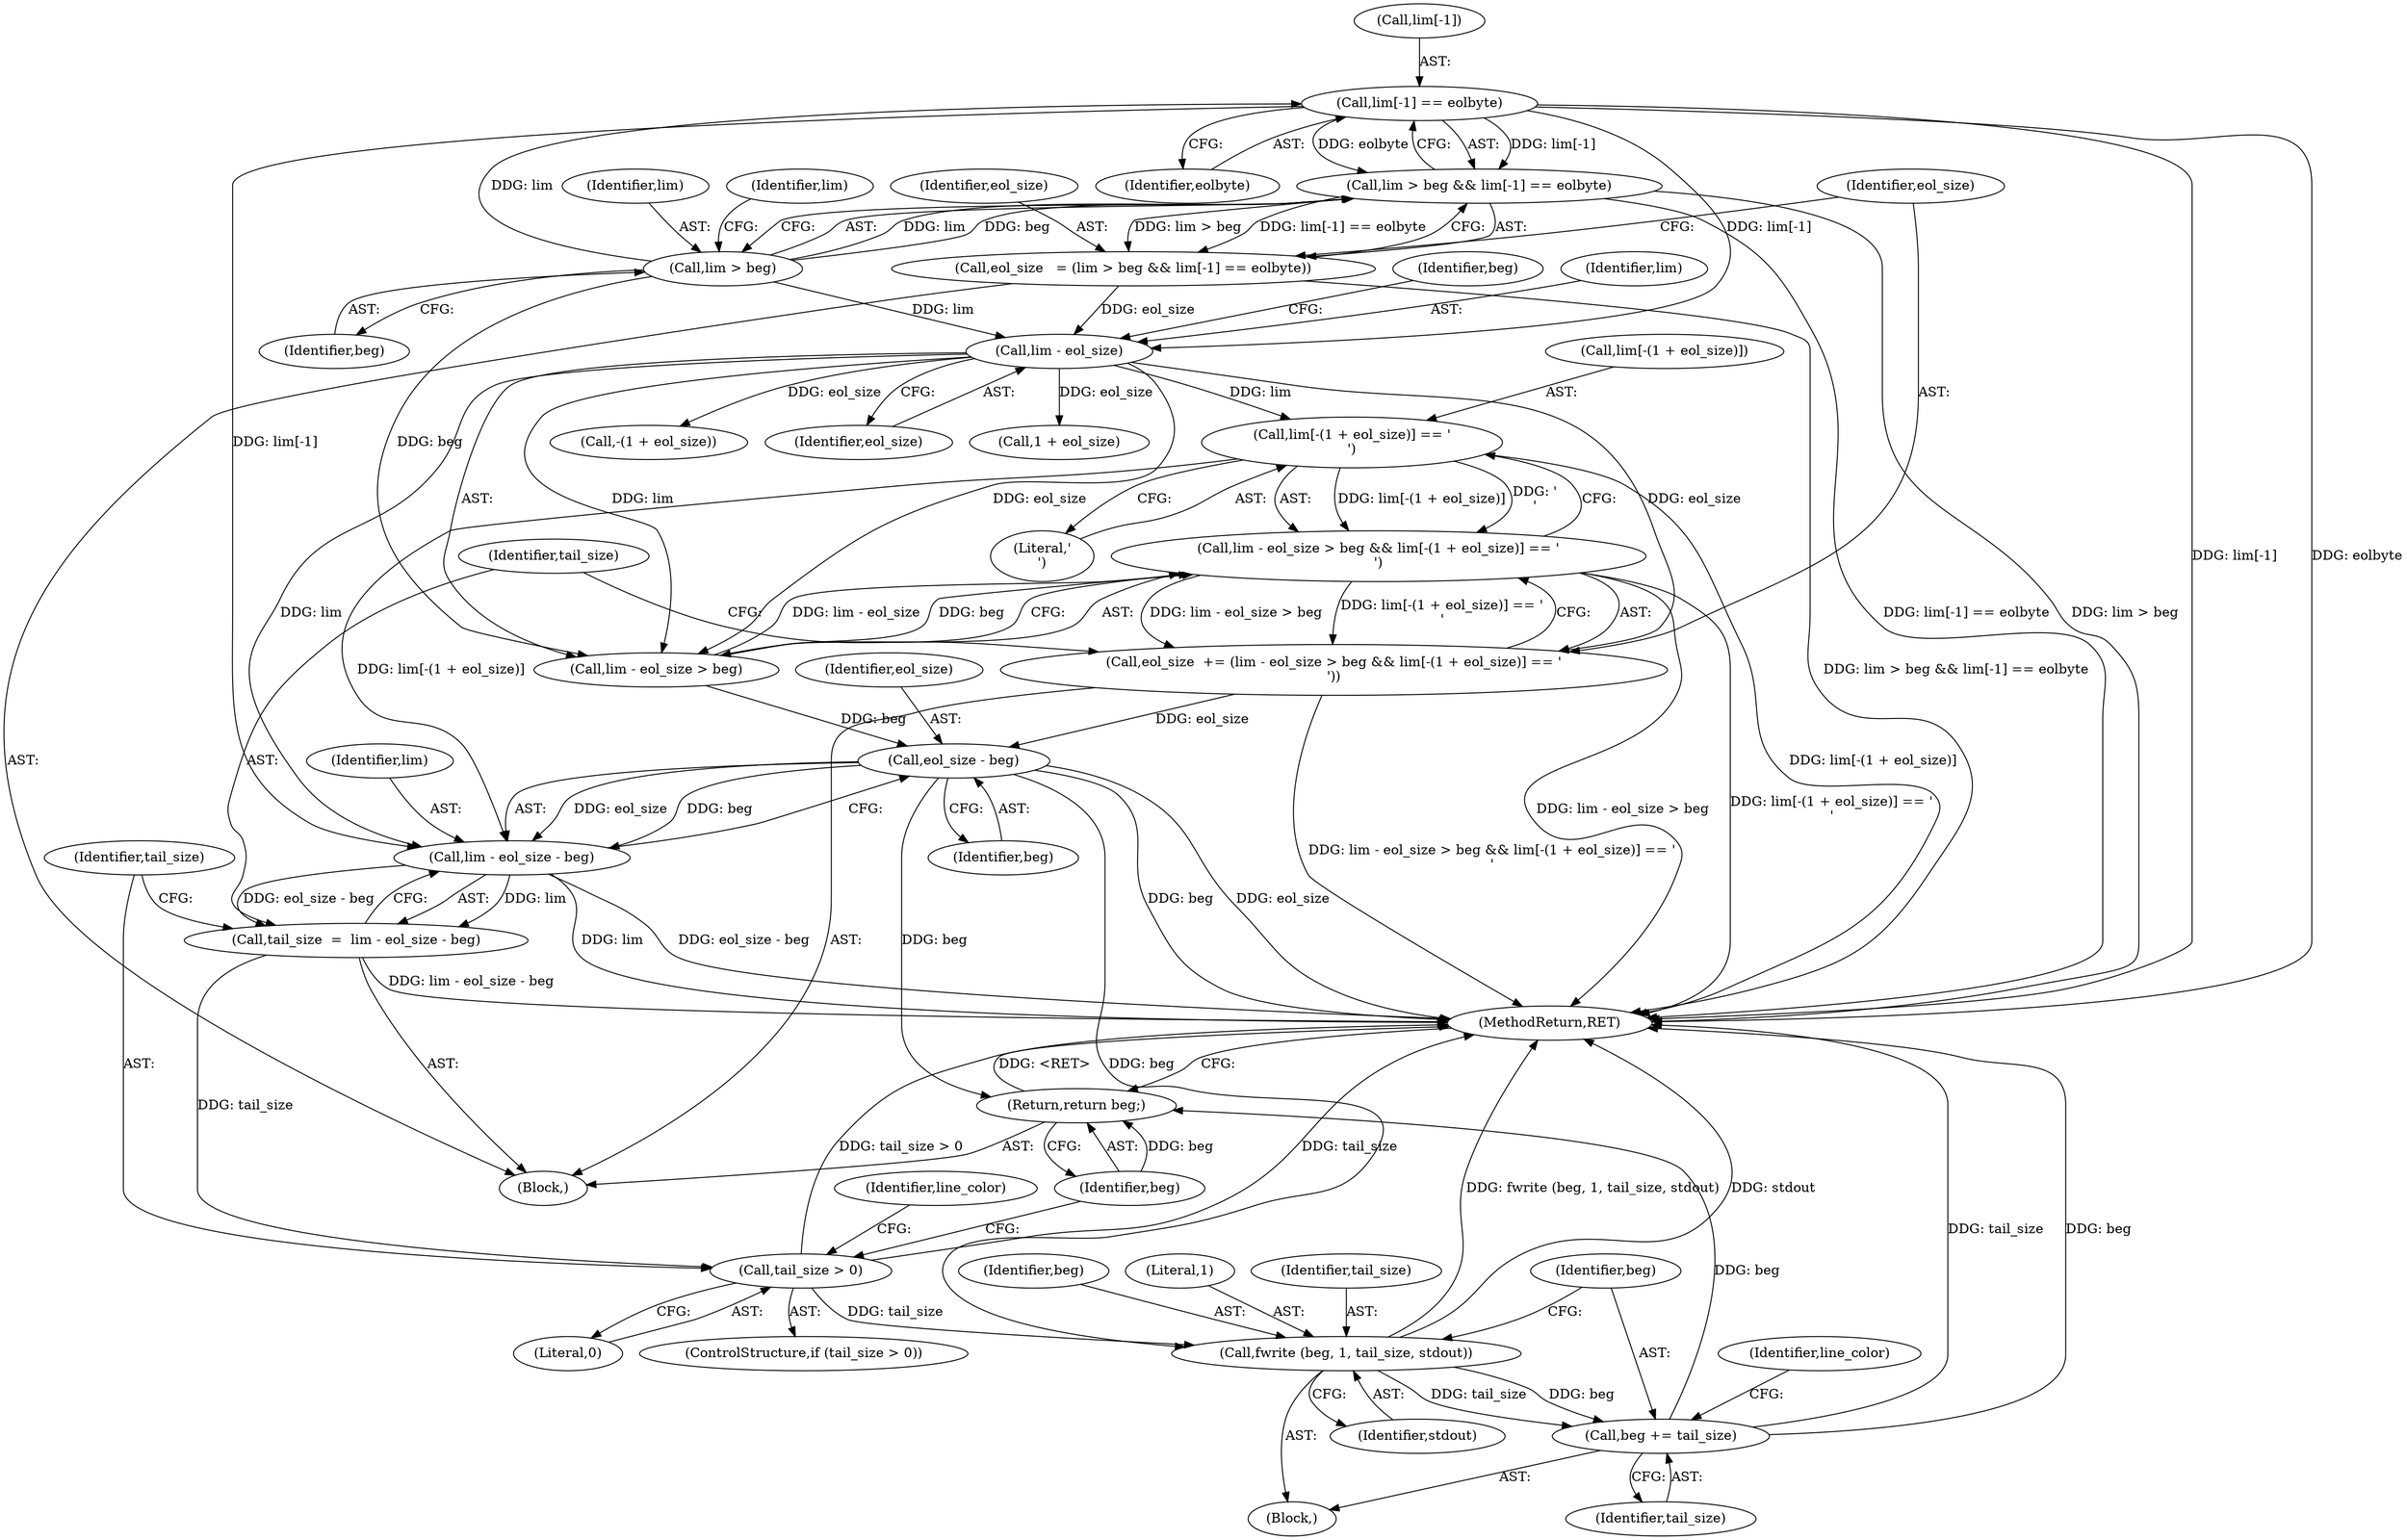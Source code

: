 digraph "0_savannah_8fcf61523644df42e1905c81bed26838e0b04f91@array" {
"1000947" [label="(Call,lim[-(1 + eol_size)] == '\r')"];
"1000943" [label="(Call,lim - eol_size)"];
"1000933" [label="(Call,lim[-1] == eolbyte)"];
"1000930" [label="(Call,lim > beg)"];
"1000927" [label="(Call,eol_size   = (lim > beg && lim[-1] == eolbyte))"];
"1000929" [label="(Call,lim > beg && lim[-1] == eolbyte)"];
"1000941" [label="(Call,lim - eol_size > beg && lim[-(1 + eol_size)] == '\r')"];
"1000939" [label="(Call,eol_size  += (lim - eol_size > beg && lim[-(1 + eol_size)] == '\r'))"];
"1000959" [label="(Call,eol_size - beg)"];
"1000957" [label="(Call,lim - eol_size - beg)"];
"1000955" [label="(Call,tail_size  =  lim - eol_size - beg)"];
"1000963" [label="(Call,tail_size > 0)"];
"1000969" [label="(Call,fwrite (beg, 1, tail_size, stdout))"];
"1000974" [label="(Call,beg += tail_size)"];
"1000979" [label="(Return,return beg;)"];
"1000928" [label="(Identifier,eol_size)"];
"1000943" [label="(Call,lim - eol_size)"];
"1001415" [label="(MethodReturn,RET)"];
"1000957" [label="(Call,lim - eol_size - beg)"];
"1000966" [label="(Block,)"];
"1000974" [label="(Call,beg += tail_size)"];
"1000959" [label="(Call,eol_size - beg)"];
"1000970" [label="(Identifier,beg)"];
"1000931" [label="(Identifier,lim)"];
"1000971" [label="(Literal,1)"];
"1000929" [label="(Call,lim > beg && lim[-1] == eolbyte)"];
"1000976" [label="(Identifier,tail_size)"];
"1000954" [label="(Literal,'\r')"];
"1000950" [label="(Call,-(1 + eol_size))"];
"1000939" [label="(Call,eol_size  += (lim - eol_size > beg && lim[-(1 + eol_size)] == '\r'))"];
"1000941" [label="(Call,lim - eol_size > beg && lim[-(1 + eol_size)] == '\r')"];
"1000973" [label="(Identifier,stdout)"];
"1000972" [label="(Identifier,tail_size)"];
"1000946" [label="(Identifier,beg)"];
"1000965" [label="(Literal,0)"];
"1000940" [label="(Identifier,eol_size)"];
"1000955" [label="(Call,tail_size  =  lim - eol_size - beg)"];
"1000980" [label="(Identifier,beg)"];
"1000978" [label="(Identifier,line_color)"];
"1000958" [label="(Identifier,lim)"];
"1000975" [label="(Identifier,beg)"];
"1000934" [label="(Call,lim[-1])"];
"1000968" [label="(Identifier,line_color)"];
"1000945" [label="(Identifier,eol_size)"];
"1000951" [label="(Call,1 + eol_size)"];
"1000962" [label="(ControlStructure,if (tail_size > 0))"];
"1000944" [label="(Identifier,lim)"];
"1000969" [label="(Call,fwrite (beg, 1, tail_size, stdout))"];
"1000933" [label="(Call,lim[-1] == eolbyte)"];
"1000930" [label="(Call,lim > beg)"];
"1000956" [label="(Identifier,tail_size)"];
"1000938" [label="(Identifier,eolbyte)"];
"1000979" [label="(Return,return beg;)"];
"1000947" [label="(Call,lim[-(1 + eol_size)] == '\r')"];
"1000963" [label="(Call,tail_size > 0)"];
"1000960" [label="(Identifier,eol_size)"];
"1000961" [label="(Identifier,beg)"];
"1000964" [label="(Identifier,tail_size)"];
"1000924" [label="(Block,)"];
"1000948" [label="(Call,lim[-(1 + eol_size)])"];
"1000932" [label="(Identifier,beg)"];
"1000942" [label="(Call,lim - eol_size > beg)"];
"1000927" [label="(Call,eol_size   = (lim > beg && lim[-1] == eolbyte))"];
"1000935" [label="(Identifier,lim)"];
"1000947" -> "1000941"  [label="AST: "];
"1000947" -> "1000954"  [label="CFG: "];
"1000948" -> "1000947"  [label="AST: "];
"1000954" -> "1000947"  [label="AST: "];
"1000941" -> "1000947"  [label="CFG: "];
"1000947" -> "1001415"  [label="DDG: lim[-(1 + eol_size)]"];
"1000947" -> "1000941"  [label="DDG: lim[-(1 + eol_size)]"];
"1000947" -> "1000941"  [label="DDG: '\r'"];
"1000943" -> "1000947"  [label="DDG: lim"];
"1000947" -> "1000957"  [label="DDG: lim[-(1 + eol_size)]"];
"1000943" -> "1000942"  [label="AST: "];
"1000943" -> "1000945"  [label="CFG: "];
"1000944" -> "1000943"  [label="AST: "];
"1000945" -> "1000943"  [label="AST: "];
"1000946" -> "1000943"  [label="CFG: "];
"1000943" -> "1000939"  [label="DDG: eol_size"];
"1000943" -> "1000942"  [label="DDG: lim"];
"1000943" -> "1000942"  [label="DDG: eol_size"];
"1000933" -> "1000943"  [label="DDG: lim[-1]"];
"1000930" -> "1000943"  [label="DDG: lim"];
"1000927" -> "1000943"  [label="DDG: eol_size"];
"1000943" -> "1000950"  [label="DDG: eol_size"];
"1000943" -> "1000951"  [label="DDG: eol_size"];
"1000943" -> "1000957"  [label="DDG: lim"];
"1000933" -> "1000929"  [label="AST: "];
"1000933" -> "1000938"  [label="CFG: "];
"1000934" -> "1000933"  [label="AST: "];
"1000938" -> "1000933"  [label="AST: "];
"1000929" -> "1000933"  [label="CFG: "];
"1000933" -> "1001415"  [label="DDG: lim[-1]"];
"1000933" -> "1001415"  [label="DDG: eolbyte"];
"1000933" -> "1000929"  [label="DDG: lim[-1]"];
"1000933" -> "1000929"  [label="DDG: eolbyte"];
"1000930" -> "1000933"  [label="DDG: lim"];
"1000933" -> "1000957"  [label="DDG: lim[-1]"];
"1000930" -> "1000929"  [label="AST: "];
"1000930" -> "1000932"  [label="CFG: "];
"1000931" -> "1000930"  [label="AST: "];
"1000932" -> "1000930"  [label="AST: "];
"1000935" -> "1000930"  [label="CFG: "];
"1000929" -> "1000930"  [label="CFG: "];
"1000930" -> "1000929"  [label="DDG: lim"];
"1000930" -> "1000929"  [label="DDG: beg"];
"1000930" -> "1000942"  [label="DDG: beg"];
"1000927" -> "1000924"  [label="AST: "];
"1000927" -> "1000929"  [label="CFG: "];
"1000928" -> "1000927"  [label="AST: "];
"1000929" -> "1000927"  [label="AST: "];
"1000940" -> "1000927"  [label="CFG: "];
"1000927" -> "1001415"  [label="DDG: lim > beg && lim[-1] == eolbyte"];
"1000929" -> "1000927"  [label="DDG: lim > beg"];
"1000929" -> "1000927"  [label="DDG: lim[-1] == eolbyte"];
"1000929" -> "1001415"  [label="DDG: lim[-1] == eolbyte"];
"1000929" -> "1001415"  [label="DDG: lim > beg"];
"1000941" -> "1000939"  [label="AST: "];
"1000941" -> "1000942"  [label="CFG: "];
"1000942" -> "1000941"  [label="AST: "];
"1000939" -> "1000941"  [label="CFG: "];
"1000941" -> "1001415"  [label="DDG: lim - eol_size > beg"];
"1000941" -> "1001415"  [label="DDG: lim[-(1 + eol_size)] == '\r'"];
"1000941" -> "1000939"  [label="DDG: lim - eol_size > beg"];
"1000941" -> "1000939"  [label="DDG: lim[-(1 + eol_size)] == '\r'"];
"1000942" -> "1000941"  [label="DDG: lim - eol_size"];
"1000942" -> "1000941"  [label="DDG: beg"];
"1000939" -> "1000924"  [label="AST: "];
"1000940" -> "1000939"  [label="AST: "];
"1000956" -> "1000939"  [label="CFG: "];
"1000939" -> "1001415"  [label="DDG: lim - eol_size > beg && lim[-(1 + eol_size)] == '\r'"];
"1000939" -> "1000959"  [label="DDG: eol_size"];
"1000959" -> "1000957"  [label="AST: "];
"1000959" -> "1000961"  [label="CFG: "];
"1000960" -> "1000959"  [label="AST: "];
"1000961" -> "1000959"  [label="AST: "];
"1000957" -> "1000959"  [label="CFG: "];
"1000959" -> "1001415"  [label="DDG: beg"];
"1000959" -> "1001415"  [label="DDG: eol_size"];
"1000959" -> "1000957"  [label="DDG: eol_size"];
"1000959" -> "1000957"  [label="DDG: beg"];
"1000942" -> "1000959"  [label="DDG: beg"];
"1000959" -> "1000969"  [label="DDG: beg"];
"1000959" -> "1000979"  [label="DDG: beg"];
"1000957" -> "1000955"  [label="AST: "];
"1000958" -> "1000957"  [label="AST: "];
"1000955" -> "1000957"  [label="CFG: "];
"1000957" -> "1001415"  [label="DDG: lim"];
"1000957" -> "1001415"  [label="DDG: eol_size - beg"];
"1000957" -> "1000955"  [label="DDG: lim"];
"1000957" -> "1000955"  [label="DDG: eol_size - beg"];
"1000955" -> "1000924"  [label="AST: "];
"1000956" -> "1000955"  [label="AST: "];
"1000964" -> "1000955"  [label="CFG: "];
"1000955" -> "1001415"  [label="DDG: lim - eol_size - beg"];
"1000955" -> "1000963"  [label="DDG: tail_size"];
"1000963" -> "1000962"  [label="AST: "];
"1000963" -> "1000965"  [label="CFG: "];
"1000964" -> "1000963"  [label="AST: "];
"1000965" -> "1000963"  [label="AST: "];
"1000968" -> "1000963"  [label="CFG: "];
"1000980" -> "1000963"  [label="CFG: "];
"1000963" -> "1001415"  [label="DDG: tail_size"];
"1000963" -> "1001415"  [label="DDG: tail_size > 0"];
"1000963" -> "1000969"  [label="DDG: tail_size"];
"1000969" -> "1000966"  [label="AST: "];
"1000969" -> "1000973"  [label="CFG: "];
"1000970" -> "1000969"  [label="AST: "];
"1000971" -> "1000969"  [label="AST: "];
"1000972" -> "1000969"  [label="AST: "];
"1000973" -> "1000969"  [label="AST: "];
"1000975" -> "1000969"  [label="CFG: "];
"1000969" -> "1001415"  [label="DDG: fwrite (beg, 1, tail_size, stdout)"];
"1000969" -> "1001415"  [label="DDG: stdout"];
"1000969" -> "1000974"  [label="DDG: tail_size"];
"1000969" -> "1000974"  [label="DDG: beg"];
"1000974" -> "1000966"  [label="AST: "];
"1000974" -> "1000976"  [label="CFG: "];
"1000975" -> "1000974"  [label="AST: "];
"1000976" -> "1000974"  [label="AST: "];
"1000978" -> "1000974"  [label="CFG: "];
"1000974" -> "1001415"  [label="DDG: beg"];
"1000974" -> "1001415"  [label="DDG: tail_size"];
"1000974" -> "1000979"  [label="DDG: beg"];
"1000979" -> "1000924"  [label="AST: "];
"1000979" -> "1000980"  [label="CFG: "];
"1000980" -> "1000979"  [label="AST: "];
"1001415" -> "1000979"  [label="CFG: "];
"1000979" -> "1001415"  [label="DDG: <RET>"];
"1000980" -> "1000979"  [label="DDG: beg"];
}

